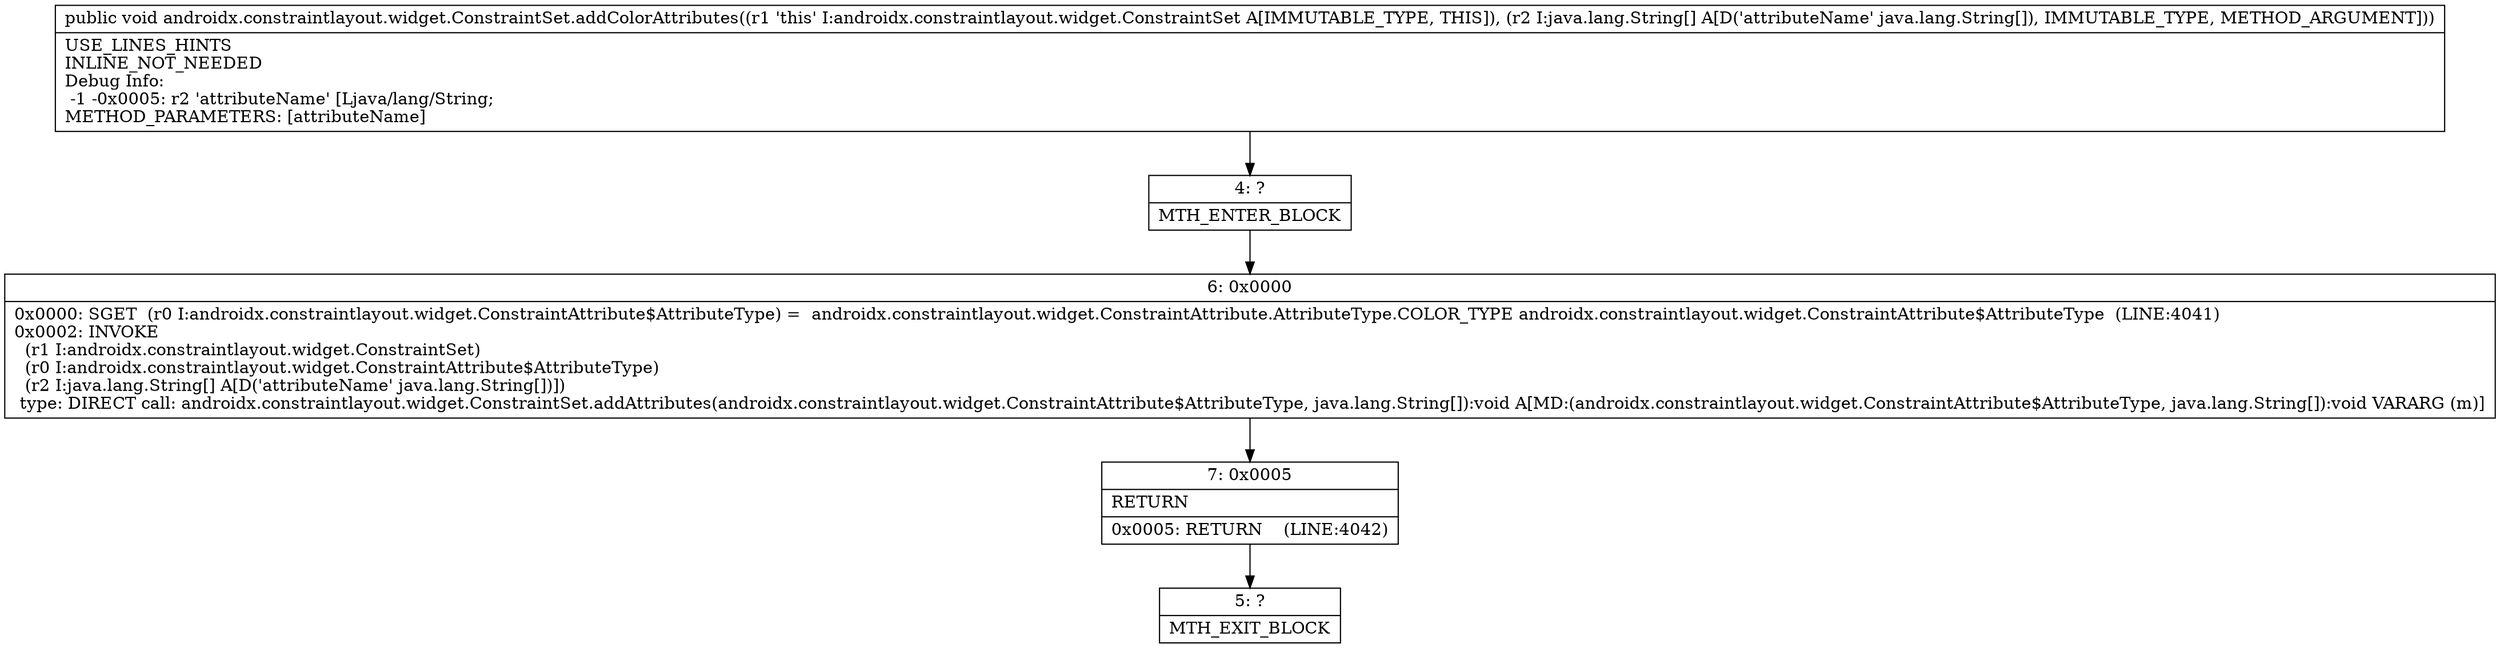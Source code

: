 digraph "CFG forandroidx.constraintlayout.widget.ConstraintSet.addColorAttributes([Ljava\/lang\/String;)V" {
Node_4 [shape=record,label="{4\:\ ?|MTH_ENTER_BLOCK\l}"];
Node_6 [shape=record,label="{6\:\ 0x0000|0x0000: SGET  (r0 I:androidx.constraintlayout.widget.ConstraintAttribute$AttributeType) =  androidx.constraintlayout.widget.ConstraintAttribute.AttributeType.COLOR_TYPE androidx.constraintlayout.widget.ConstraintAttribute$AttributeType  (LINE:4041)\l0x0002: INVOKE  \l  (r1 I:androidx.constraintlayout.widget.ConstraintSet)\l  (r0 I:androidx.constraintlayout.widget.ConstraintAttribute$AttributeType)\l  (r2 I:java.lang.String[] A[D('attributeName' java.lang.String[])])\l type: DIRECT call: androidx.constraintlayout.widget.ConstraintSet.addAttributes(androidx.constraintlayout.widget.ConstraintAttribute$AttributeType, java.lang.String[]):void A[MD:(androidx.constraintlayout.widget.ConstraintAttribute$AttributeType, java.lang.String[]):void VARARG (m)]\l}"];
Node_7 [shape=record,label="{7\:\ 0x0005|RETURN\l|0x0005: RETURN    (LINE:4042)\l}"];
Node_5 [shape=record,label="{5\:\ ?|MTH_EXIT_BLOCK\l}"];
MethodNode[shape=record,label="{public void androidx.constraintlayout.widget.ConstraintSet.addColorAttributes((r1 'this' I:androidx.constraintlayout.widget.ConstraintSet A[IMMUTABLE_TYPE, THIS]), (r2 I:java.lang.String[] A[D('attributeName' java.lang.String[]), IMMUTABLE_TYPE, METHOD_ARGUMENT]))  | USE_LINES_HINTS\lINLINE_NOT_NEEDED\lDebug Info:\l  \-1 \-0x0005: r2 'attributeName' [Ljava\/lang\/String;\lMETHOD_PARAMETERS: [attributeName]\l}"];
MethodNode -> Node_4;Node_4 -> Node_6;
Node_6 -> Node_7;
Node_7 -> Node_5;
}

